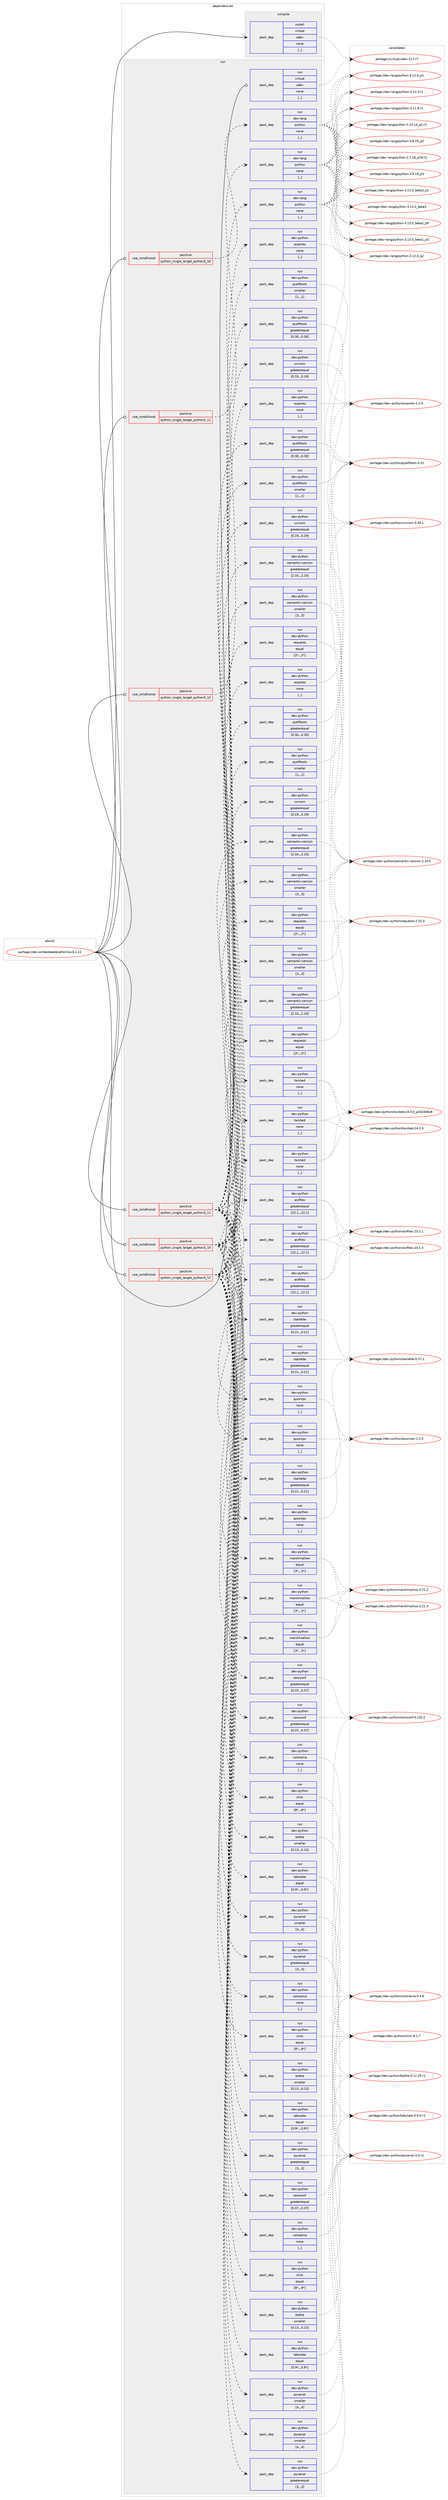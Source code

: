 digraph prolog {

# *************
# Graph options
# *************

newrank=true;
concentrate=true;
compound=true;
graph [rankdir=LR,fontname=Helvetica,fontsize=10,ranksep=1.5];#, ranksep=2.5, nodesep=0.2];
edge  [arrowhead=vee];
node  [fontname=Helvetica,fontsize=10];

# **********
# The ebuild
# **********

subgraph cluster_leftcol {
color=gray;
label=<<i>ebuild</i>>;
id [label="portage://dev-embedded/platformio-6.1.11", color=red, width=4, href="../dev-embedded/platformio-6.1.11.svg"];
}

# ****************
# The dependencies
# ****************

subgraph cluster_midcol {
color=gray;
label=<<i>dependencies</i>>;
subgraph cluster_compile {
fillcolor="#eeeeee";
style=filled;
label=<<i>compile</i>>;
subgraph pack52877 {
dependency73409 [label=<<TABLE BORDER="0" CELLBORDER="1" CELLSPACING="0" CELLPADDING="4" WIDTH="220"><TR><TD ROWSPAN="6" CELLPADDING="30">pack_dep</TD></TR><TR><TD WIDTH="110">install</TD></TR><TR><TD>virtual</TD></TR><TR><TD>udev</TD></TR><TR><TD>none</TD></TR><TR><TD>[,,]</TD></TR></TABLE>>, shape=none, color=blue];
}
id:e -> dependency73409:w [weight=20,style="solid",arrowhead="vee"];
}
subgraph cluster_compileandrun {
fillcolor="#eeeeee";
style=filled;
label=<<i>compile and run</i>>;
}
subgraph cluster_run {
fillcolor="#eeeeee";
style=filled;
label=<<i>run</i>>;
subgraph cond19577 {
dependency73410 [label=<<TABLE BORDER="0" CELLBORDER="1" CELLSPACING="0" CELLPADDING="4"><TR><TD ROWSPAN="3" CELLPADDING="10">use_conditional</TD></TR><TR><TD>positive</TD></TR><TR><TD>python_single_target_python3_10</TD></TR></TABLE>>, shape=none, color=red];
subgraph pack52878 {
dependency73411 [label=<<TABLE BORDER="0" CELLBORDER="1" CELLSPACING="0" CELLPADDING="4" WIDTH="220"><TR><TD ROWSPAN="6" CELLPADDING="30">pack_dep</TD></TR><TR><TD WIDTH="110">run</TD></TR><TR><TD>dev-lang</TD></TR><TR><TD>python</TD></TR><TR><TD>none</TD></TR><TR><TD>[,,]</TD></TR></TABLE>>, shape=none, color=blue];
}
dependency73410:e -> dependency73411:w [weight=20,style="dashed",arrowhead="vee"];
}
id:e -> dependency73410:w [weight=20,style="solid",arrowhead="odot"];
subgraph cond19578 {
dependency73412 [label=<<TABLE BORDER="0" CELLBORDER="1" CELLSPACING="0" CELLPADDING="4"><TR><TD ROWSPAN="3" CELLPADDING="10">use_conditional</TD></TR><TR><TD>positive</TD></TR><TR><TD>python_single_target_python3_10</TD></TR></TABLE>>, shape=none, color=red];
subgraph pack52879 {
dependency73413 [label=<<TABLE BORDER="0" CELLBORDER="1" CELLSPACING="0" CELLPADDING="4" WIDTH="220"><TR><TD ROWSPAN="6" CELLPADDING="30">pack_dep</TD></TR><TR><TD WIDTH="110">run</TD></TR><TR><TD>dev-python</TD></TR><TR><TD>aiofiles</TD></TR><TR><TD>greaterequal</TD></TR><TR><TD>[22.1,,,22.1]</TD></TR></TABLE>>, shape=none, color=blue];
}
dependency73412:e -> dependency73413:w [weight=20,style="dashed",arrowhead="vee"];
subgraph pack52880 {
dependency73414 [label=<<TABLE BORDER="0" CELLBORDER="1" CELLSPACING="0" CELLPADDING="4" WIDTH="220"><TR><TD ROWSPAN="6" CELLPADDING="30">pack_dep</TD></TR><TR><TD WIDTH="110">run</TD></TR><TR><TD>dev-python</TD></TR><TR><TD>ajsonrpc</TD></TR><TR><TD>none</TD></TR><TR><TD>[,,]</TD></TR></TABLE>>, shape=none, color=blue];
}
dependency73412:e -> dependency73414:w [weight=20,style="dashed",arrowhead="vee"];
subgraph pack52881 {
dependency73415 [label=<<TABLE BORDER="0" CELLBORDER="1" CELLSPACING="0" CELLPADDING="4" WIDTH="220"><TR><TD ROWSPAN="6" CELLPADDING="30">pack_dep</TD></TR><TR><TD WIDTH="110">run</TD></TR><TR><TD>dev-python</TD></TR><TR><TD>bottle</TD></TR><TR><TD>smaller</TD></TR><TR><TD>[0.13,,,0.13]</TD></TR></TABLE>>, shape=none, color=blue];
}
dependency73412:e -> dependency73415:w [weight=20,style="dashed",arrowhead="vee"];
subgraph pack52882 {
dependency73416 [label=<<TABLE BORDER="0" CELLBORDER="1" CELLSPACING="0" CELLPADDING="4" WIDTH="220"><TR><TD ROWSPAN="6" CELLPADDING="30">pack_dep</TD></TR><TR><TD WIDTH="110">run</TD></TR><TR><TD>dev-python</TD></TR><TR><TD>click</TD></TR><TR><TD>equal</TD></TR><TR><TD>[8*,,,8*]</TD></TR></TABLE>>, shape=none, color=blue];
}
dependency73412:e -> dependency73416:w [weight=20,style="dashed",arrowhead="vee"];
subgraph pack52883 {
dependency73417 [label=<<TABLE BORDER="0" CELLBORDER="1" CELLSPACING="0" CELLPADDING="4" WIDTH="220"><TR><TD ROWSPAN="6" CELLPADDING="30">pack_dep</TD></TR><TR><TD WIDTH="110">run</TD></TR><TR><TD>dev-python</TD></TR><TR><TD>colorama</TD></TR><TR><TD>none</TD></TR><TR><TD>[,,]</TD></TR></TABLE>>, shape=none, color=blue];
}
dependency73412:e -> dependency73417:w [weight=20,style="dashed",arrowhead="vee"];
subgraph pack52884 {
dependency73418 [label=<<TABLE BORDER="0" CELLBORDER="1" CELLSPACING="0" CELLPADDING="4" WIDTH="220"><TR><TD ROWSPAN="6" CELLPADDING="30">pack_dep</TD></TR><TR><TD WIDTH="110">run</TD></TR><TR><TD>dev-python</TD></TR><TR><TD>pyserial</TD></TR><TR><TD>greaterequal</TD></TR><TR><TD>[3,,,3]</TD></TR></TABLE>>, shape=none, color=blue];
}
dependency73412:e -> dependency73418:w [weight=20,style="dashed",arrowhead="vee"];
subgraph pack52885 {
dependency73419 [label=<<TABLE BORDER="0" CELLBORDER="1" CELLSPACING="0" CELLPADDING="4" WIDTH="220"><TR><TD ROWSPAN="6" CELLPADDING="30">pack_dep</TD></TR><TR><TD WIDTH="110">run</TD></TR><TR><TD>dev-python</TD></TR><TR><TD>pyserial</TD></TR><TR><TD>smaller</TD></TR><TR><TD>[4,,,4]</TD></TR></TABLE>>, shape=none, color=blue];
}
dependency73412:e -> dependency73419:w [weight=20,style="dashed",arrowhead="vee"];
subgraph pack52886 {
dependency73420 [label=<<TABLE BORDER="0" CELLBORDER="1" CELLSPACING="0" CELLPADDING="4" WIDTH="220"><TR><TD ROWSPAN="6" CELLPADDING="30">pack_dep</TD></TR><TR><TD WIDTH="110">run</TD></TR><TR><TD>dev-python</TD></TR><TR><TD>zeroconf</TD></TR><TR><TD>greaterequal</TD></TR><TR><TD>[0.37,,,0.37]</TD></TR></TABLE>>, shape=none, color=blue];
}
dependency73412:e -> dependency73420:w [weight=20,style="dashed",arrowhead="vee"];
subgraph pack52887 {
dependency73421 [label=<<TABLE BORDER="0" CELLBORDER="1" CELLSPACING="0" CELLPADDING="4" WIDTH="220"><TR><TD ROWSPAN="6" CELLPADDING="30">pack_dep</TD></TR><TR><TD WIDTH="110">run</TD></TR><TR><TD>dev-python</TD></TR><TR><TD>requests</TD></TR><TR><TD>equal</TD></TR><TR><TD>[2*,,,2*]</TD></TR></TABLE>>, shape=none, color=blue];
}
dependency73412:e -> dependency73421:w [weight=20,style="dashed",arrowhead="vee"];
subgraph pack52888 {
dependency73422 [label=<<TABLE BORDER="0" CELLBORDER="1" CELLSPACING="0" CELLPADDING="4" WIDTH="220"><TR><TD ROWSPAN="6" CELLPADDING="30">pack_dep</TD></TR><TR><TD WIDTH="110">run</TD></TR><TR><TD>dev-python</TD></TR><TR><TD>semantic-version</TD></TR><TR><TD>greaterequal</TD></TR><TR><TD>[2.10,,,2.10]</TD></TR></TABLE>>, shape=none, color=blue];
}
dependency73412:e -> dependency73422:w [weight=20,style="dashed",arrowhead="vee"];
subgraph pack52889 {
dependency73423 [label=<<TABLE BORDER="0" CELLBORDER="1" CELLSPACING="0" CELLPADDING="4" WIDTH="220"><TR><TD ROWSPAN="6" CELLPADDING="30">pack_dep</TD></TR><TR><TD WIDTH="110">run</TD></TR><TR><TD>dev-python</TD></TR><TR><TD>semantic-version</TD></TR><TR><TD>smaller</TD></TR><TR><TD>[3,,,3]</TD></TR></TABLE>>, shape=none, color=blue];
}
dependency73412:e -> dependency73423:w [weight=20,style="dashed",arrowhead="vee"];
subgraph pack52890 {
dependency73424 [label=<<TABLE BORDER="0" CELLBORDER="1" CELLSPACING="0" CELLPADDING="4" WIDTH="220"><TR><TD ROWSPAN="6" CELLPADDING="30">pack_dep</TD></TR><TR><TD WIDTH="110">run</TD></TR><TR><TD>dev-python</TD></TR><TR><TD>tabulate</TD></TR><TR><TD>equal</TD></TR><TR><TD>[0.9*,,,0.9*]</TD></TR></TABLE>>, shape=none, color=blue];
}
dependency73412:e -> dependency73424:w [weight=20,style="dashed",arrowhead="vee"];
subgraph pack52891 {
dependency73425 [label=<<TABLE BORDER="0" CELLBORDER="1" CELLSPACING="0" CELLPADDING="4" WIDTH="220"><TR><TD ROWSPAN="6" CELLPADDING="30">pack_dep</TD></TR><TR><TD WIDTH="110">run</TD></TR><TR><TD>dev-python</TD></TR><TR><TD>twisted</TD></TR><TR><TD>none</TD></TR><TR><TD>[,,]</TD></TR></TABLE>>, shape=none, color=blue];
}
dependency73412:e -> dependency73425:w [weight=20,style="dashed",arrowhead="vee"];
subgraph pack52892 {
dependency73426 [label=<<TABLE BORDER="0" CELLBORDER="1" CELLSPACING="0" CELLPADDING="4" WIDTH="220"><TR><TD ROWSPAN="6" CELLPADDING="30">pack_dep</TD></TR><TR><TD WIDTH="110">run</TD></TR><TR><TD>dev-python</TD></TR><TR><TD>pyelftools</TD></TR><TR><TD>greaterequal</TD></TR><TR><TD>[0.30,,,0.30]</TD></TR></TABLE>>, shape=none, color=blue];
}
dependency73412:e -> dependency73426:w [weight=20,style="dashed",arrowhead="vee"];
subgraph pack52893 {
dependency73427 [label=<<TABLE BORDER="0" CELLBORDER="1" CELLSPACING="0" CELLPADDING="4" WIDTH="220"><TR><TD ROWSPAN="6" CELLPADDING="30">pack_dep</TD></TR><TR><TD WIDTH="110">run</TD></TR><TR><TD>dev-python</TD></TR><TR><TD>pyelftools</TD></TR><TR><TD>smaller</TD></TR><TR><TD>[1,,,1]</TD></TR></TABLE>>, shape=none, color=blue];
}
dependency73412:e -> dependency73427:w [weight=20,style="dashed",arrowhead="vee"];
subgraph pack52894 {
dependency73428 [label=<<TABLE BORDER="0" CELLBORDER="1" CELLSPACING="0" CELLPADDING="4" WIDTH="220"><TR><TD ROWSPAN="6" CELLPADDING="30">pack_dep</TD></TR><TR><TD WIDTH="110">run</TD></TR><TR><TD>dev-python</TD></TR><TR><TD>marshmallow</TD></TR><TR><TD>equal</TD></TR><TR><TD>[3*,,,3*]</TD></TR></TABLE>>, shape=none, color=blue];
}
dependency73412:e -> dependency73428:w [weight=20,style="dashed",arrowhead="vee"];
subgraph pack52895 {
dependency73429 [label=<<TABLE BORDER="0" CELLBORDER="1" CELLSPACING="0" CELLPADDING="4" WIDTH="220"><TR><TD ROWSPAN="6" CELLPADDING="30">pack_dep</TD></TR><TR><TD WIDTH="110">run</TD></TR><TR><TD>dev-python</TD></TR><TR><TD>starlette</TD></TR><TR><TD>greaterequal</TD></TR><TR><TD>[0.21,,,0.21]</TD></TR></TABLE>>, shape=none, color=blue];
}
dependency73412:e -> dependency73429:w [weight=20,style="dashed",arrowhead="vee"];
subgraph pack52896 {
dependency73430 [label=<<TABLE BORDER="0" CELLBORDER="1" CELLSPACING="0" CELLPADDING="4" WIDTH="220"><TR><TD ROWSPAN="6" CELLPADDING="30">pack_dep</TD></TR><TR><TD WIDTH="110">run</TD></TR><TR><TD>dev-python</TD></TR><TR><TD>uvicorn</TD></TR><TR><TD>greaterequal</TD></TR><TR><TD>[0.19,,,0.19]</TD></TR></TABLE>>, shape=none, color=blue];
}
dependency73412:e -> dependency73430:w [weight=20,style="dashed",arrowhead="vee"];
subgraph pack52897 {
dependency73431 [label=<<TABLE BORDER="0" CELLBORDER="1" CELLSPACING="0" CELLPADDING="4" WIDTH="220"><TR><TD ROWSPAN="6" CELLPADDING="30">pack_dep</TD></TR><TR><TD WIDTH="110">run</TD></TR><TR><TD>dev-python</TD></TR><TR><TD>wsproto</TD></TR><TR><TD>none</TD></TR><TR><TD>[,,]</TD></TR></TABLE>>, shape=none, color=blue];
}
dependency73412:e -> dependency73431:w [weight=20,style="dashed",arrowhead="vee"];
}
id:e -> dependency73412:w [weight=20,style="solid",arrowhead="odot"];
subgraph cond19579 {
dependency73432 [label=<<TABLE BORDER="0" CELLBORDER="1" CELLSPACING="0" CELLPADDING="4"><TR><TD ROWSPAN="3" CELLPADDING="10">use_conditional</TD></TR><TR><TD>positive</TD></TR><TR><TD>python_single_target_python3_11</TD></TR></TABLE>>, shape=none, color=red];
subgraph pack52898 {
dependency73433 [label=<<TABLE BORDER="0" CELLBORDER="1" CELLSPACING="0" CELLPADDING="4" WIDTH="220"><TR><TD ROWSPAN="6" CELLPADDING="30">pack_dep</TD></TR><TR><TD WIDTH="110">run</TD></TR><TR><TD>dev-lang</TD></TR><TR><TD>python</TD></TR><TR><TD>none</TD></TR><TR><TD>[,,]</TD></TR></TABLE>>, shape=none, color=blue];
}
dependency73432:e -> dependency73433:w [weight=20,style="dashed",arrowhead="vee"];
}
id:e -> dependency73432:w [weight=20,style="solid",arrowhead="odot"];
subgraph cond19580 {
dependency73434 [label=<<TABLE BORDER="0" CELLBORDER="1" CELLSPACING="0" CELLPADDING="4"><TR><TD ROWSPAN="3" CELLPADDING="10">use_conditional</TD></TR><TR><TD>positive</TD></TR><TR><TD>python_single_target_python3_11</TD></TR></TABLE>>, shape=none, color=red];
subgraph pack52899 {
dependency73435 [label=<<TABLE BORDER="0" CELLBORDER="1" CELLSPACING="0" CELLPADDING="4" WIDTH="220"><TR><TD ROWSPAN="6" CELLPADDING="30">pack_dep</TD></TR><TR><TD WIDTH="110">run</TD></TR><TR><TD>dev-python</TD></TR><TR><TD>aiofiles</TD></TR><TR><TD>greaterequal</TD></TR><TR><TD>[22.1,,,22.1]</TD></TR></TABLE>>, shape=none, color=blue];
}
dependency73434:e -> dependency73435:w [weight=20,style="dashed",arrowhead="vee"];
subgraph pack52900 {
dependency73436 [label=<<TABLE BORDER="0" CELLBORDER="1" CELLSPACING="0" CELLPADDING="4" WIDTH="220"><TR><TD ROWSPAN="6" CELLPADDING="30">pack_dep</TD></TR><TR><TD WIDTH="110">run</TD></TR><TR><TD>dev-python</TD></TR><TR><TD>ajsonrpc</TD></TR><TR><TD>none</TD></TR><TR><TD>[,,]</TD></TR></TABLE>>, shape=none, color=blue];
}
dependency73434:e -> dependency73436:w [weight=20,style="dashed",arrowhead="vee"];
subgraph pack52901 {
dependency73437 [label=<<TABLE BORDER="0" CELLBORDER="1" CELLSPACING="0" CELLPADDING="4" WIDTH="220"><TR><TD ROWSPAN="6" CELLPADDING="30">pack_dep</TD></TR><TR><TD WIDTH="110">run</TD></TR><TR><TD>dev-python</TD></TR><TR><TD>bottle</TD></TR><TR><TD>smaller</TD></TR><TR><TD>[0.13,,,0.13]</TD></TR></TABLE>>, shape=none, color=blue];
}
dependency73434:e -> dependency73437:w [weight=20,style="dashed",arrowhead="vee"];
subgraph pack52902 {
dependency73438 [label=<<TABLE BORDER="0" CELLBORDER="1" CELLSPACING="0" CELLPADDING="4" WIDTH="220"><TR><TD ROWSPAN="6" CELLPADDING="30">pack_dep</TD></TR><TR><TD WIDTH="110">run</TD></TR><TR><TD>dev-python</TD></TR><TR><TD>click</TD></TR><TR><TD>equal</TD></TR><TR><TD>[8*,,,8*]</TD></TR></TABLE>>, shape=none, color=blue];
}
dependency73434:e -> dependency73438:w [weight=20,style="dashed",arrowhead="vee"];
subgraph pack52903 {
dependency73439 [label=<<TABLE BORDER="0" CELLBORDER="1" CELLSPACING="0" CELLPADDING="4" WIDTH="220"><TR><TD ROWSPAN="6" CELLPADDING="30">pack_dep</TD></TR><TR><TD WIDTH="110">run</TD></TR><TR><TD>dev-python</TD></TR><TR><TD>colorama</TD></TR><TR><TD>none</TD></TR><TR><TD>[,,]</TD></TR></TABLE>>, shape=none, color=blue];
}
dependency73434:e -> dependency73439:w [weight=20,style="dashed",arrowhead="vee"];
subgraph pack52904 {
dependency73440 [label=<<TABLE BORDER="0" CELLBORDER="1" CELLSPACING="0" CELLPADDING="4" WIDTH="220"><TR><TD ROWSPAN="6" CELLPADDING="30">pack_dep</TD></TR><TR><TD WIDTH="110">run</TD></TR><TR><TD>dev-python</TD></TR><TR><TD>pyserial</TD></TR><TR><TD>greaterequal</TD></TR><TR><TD>[3,,,3]</TD></TR></TABLE>>, shape=none, color=blue];
}
dependency73434:e -> dependency73440:w [weight=20,style="dashed",arrowhead="vee"];
subgraph pack52905 {
dependency73441 [label=<<TABLE BORDER="0" CELLBORDER="1" CELLSPACING="0" CELLPADDING="4" WIDTH="220"><TR><TD ROWSPAN="6" CELLPADDING="30">pack_dep</TD></TR><TR><TD WIDTH="110">run</TD></TR><TR><TD>dev-python</TD></TR><TR><TD>pyserial</TD></TR><TR><TD>smaller</TD></TR><TR><TD>[4,,,4]</TD></TR></TABLE>>, shape=none, color=blue];
}
dependency73434:e -> dependency73441:w [weight=20,style="dashed",arrowhead="vee"];
subgraph pack52906 {
dependency73442 [label=<<TABLE BORDER="0" CELLBORDER="1" CELLSPACING="0" CELLPADDING="4" WIDTH="220"><TR><TD ROWSPAN="6" CELLPADDING="30">pack_dep</TD></TR><TR><TD WIDTH="110">run</TD></TR><TR><TD>dev-python</TD></TR><TR><TD>zeroconf</TD></TR><TR><TD>greaterequal</TD></TR><TR><TD>[0.37,,,0.37]</TD></TR></TABLE>>, shape=none, color=blue];
}
dependency73434:e -> dependency73442:w [weight=20,style="dashed",arrowhead="vee"];
subgraph pack52907 {
dependency73443 [label=<<TABLE BORDER="0" CELLBORDER="1" CELLSPACING="0" CELLPADDING="4" WIDTH="220"><TR><TD ROWSPAN="6" CELLPADDING="30">pack_dep</TD></TR><TR><TD WIDTH="110">run</TD></TR><TR><TD>dev-python</TD></TR><TR><TD>requests</TD></TR><TR><TD>equal</TD></TR><TR><TD>[2*,,,2*]</TD></TR></TABLE>>, shape=none, color=blue];
}
dependency73434:e -> dependency73443:w [weight=20,style="dashed",arrowhead="vee"];
subgraph pack52908 {
dependency73444 [label=<<TABLE BORDER="0" CELLBORDER="1" CELLSPACING="0" CELLPADDING="4" WIDTH="220"><TR><TD ROWSPAN="6" CELLPADDING="30">pack_dep</TD></TR><TR><TD WIDTH="110">run</TD></TR><TR><TD>dev-python</TD></TR><TR><TD>semantic-version</TD></TR><TR><TD>greaterequal</TD></TR><TR><TD>[2.10,,,2.10]</TD></TR></TABLE>>, shape=none, color=blue];
}
dependency73434:e -> dependency73444:w [weight=20,style="dashed",arrowhead="vee"];
subgraph pack52909 {
dependency73445 [label=<<TABLE BORDER="0" CELLBORDER="1" CELLSPACING="0" CELLPADDING="4" WIDTH="220"><TR><TD ROWSPAN="6" CELLPADDING="30">pack_dep</TD></TR><TR><TD WIDTH="110">run</TD></TR><TR><TD>dev-python</TD></TR><TR><TD>semantic-version</TD></TR><TR><TD>smaller</TD></TR><TR><TD>[3,,,3]</TD></TR></TABLE>>, shape=none, color=blue];
}
dependency73434:e -> dependency73445:w [weight=20,style="dashed",arrowhead="vee"];
subgraph pack52910 {
dependency73446 [label=<<TABLE BORDER="0" CELLBORDER="1" CELLSPACING="0" CELLPADDING="4" WIDTH="220"><TR><TD ROWSPAN="6" CELLPADDING="30">pack_dep</TD></TR><TR><TD WIDTH="110">run</TD></TR><TR><TD>dev-python</TD></TR><TR><TD>tabulate</TD></TR><TR><TD>equal</TD></TR><TR><TD>[0.9*,,,0.9*]</TD></TR></TABLE>>, shape=none, color=blue];
}
dependency73434:e -> dependency73446:w [weight=20,style="dashed",arrowhead="vee"];
subgraph pack52911 {
dependency73447 [label=<<TABLE BORDER="0" CELLBORDER="1" CELLSPACING="0" CELLPADDING="4" WIDTH="220"><TR><TD ROWSPAN="6" CELLPADDING="30">pack_dep</TD></TR><TR><TD WIDTH="110">run</TD></TR><TR><TD>dev-python</TD></TR><TR><TD>twisted</TD></TR><TR><TD>none</TD></TR><TR><TD>[,,]</TD></TR></TABLE>>, shape=none, color=blue];
}
dependency73434:e -> dependency73447:w [weight=20,style="dashed",arrowhead="vee"];
subgraph pack52912 {
dependency73448 [label=<<TABLE BORDER="0" CELLBORDER="1" CELLSPACING="0" CELLPADDING="4" WIDTH="220"><TR><TD ROWSPAN="6" CELLPADDING="30">pack_dep</TD></TR><TR><TD WIDTH="110">run</TD></TR><TR><TD>dev-python</TD></TR><TR><TD>pyelftools</TD></TR><TR><TD>greaterequal</TD></TR><TR><TD>[0.30,,,0.30]</TD></TR></TABLE>>, shape=none, color=blue];
}
dependency73434:e -> dependency73448:w [weight=20,style="dashed",arrowhead="vee"];
subgraph pack52913 {
dependency73449 [label=<<TABLE BORDER="0" CELLBORDER="1" CELLSPACING="0" CELLPADDING="4" WIDTH="220"><TR><TD ROWSPAN="6" CELLPADDING="30">pack_dep</TD></TR><TR><TD WIDTH="110">run</TD></TR><TR><TD>dev-python</TD></TR><TR><TD>pyelftools</TD></TR><TR><TD>smaller</TD></TR><TR><TD>[1,,,1]</TD></TR></TABLE>>, shape=none, color=blue];
}
dependency73434:e -> dependency73449:w [weight=20,style="dashed",arrowhead="vee"];
subgraph pack52914 {
dependency73450 [label=<<TABLE BORDER="0" CELLBORDER="1" CELLSPACING="0" CELLPADDING="4" WIDTH="220"><TR><TD ROWSPAN="6" CELLPADDING="30">pack_dep</TD></TR><TR><TD WIDTH="110">run</TD></TR><TR><TD>dev-python</TD></TR><TR><TD>marshmallow</TD></TR><TR><TD>equal</TD></TR><TR><TD>[3*,,,3*]</TD></TR></TABLE>>, shape=none, color=blue];
}
dependency73434:e -> dependency73450:w [weight=20,style="dashed",arrowhead="vee"];
subgraph pack52915 {
dependency73451 [label=<<TABLE BORDER="0" CELLBORDER="1" CELLSPACING="0" CELLPADDING="4" WIDTH="220"><TR><TD ROWSPAN="6" CELLPADDING="30">pack_dep</TD></TR><TR><TD WIDTH="110">run</TD></TR><TR><TD>dev-python</TD></TR><TR><TD>starlette</TD></TR><TR><TD>greaterequal</TD></TR><TR><TD>[0.21,,,0.21]</TD></TR></TABLE>>, shape=none, color=blue];
}
dependency73434:e -> dependency73451:w [weight=20,style="dashed",arrowhead="vee"];
subgraph pack52916 {
dependency73452 [label=<<TABLE BORDER="0" CELLBORDER="1" CELLSPACING="0" CELLPADDING="4" WIDTH="220"><TR><TD ROWSPAN="6" CELLPADDING="30">pack_dep</TD></TR><TR><TD WIDTH="110">run</TD></TR><TR><TD>dev-python</TD></TR><TR><TD>uvicorn</TD></TR><TR><TD>greaterequal</TD></TR><TR><TD>[0.19,,,0.19]</TD></TR></TABLE>>, shape=none, color=blue];
}
dependency73434:e -> dependency73452:w [weight=20,style="dashed",arrowhead="vee"];
subgraph pack52917 {
dependency73453 [label=<<TABLE BORDER="0" CELLBORDER="1" CELLSPACING="0" CELLPADDING="4" WIDTH="220"><TR><TD ROWSPAN="6" CELLPADDING="30">pack_dep</TD></TR><TR><TD WIDTH="110">run</TD></TR><TR><TD>dev-python</TD></TR><TR><TD>wsproto</TD></TR><TR><TD>none</TD></TR><TR><TD>[,,]</TD></TR></TABLE>>, shape=none, color=blue];
}
dependency73434:e -> dependency73453:w [weight=20,style="dashed",arrowhead="vee"];
}
id:e -> dependency73434:w [weight=20,style="solid",arrowhead="odot"];
subgraph cond19581 {
dependency73454 [label=<<TABLE BORDER="0" CELLBORDER="1" CELLSPACING="0" CELLPADDING="4"><TR><TD ROWSPAN="3" CELLPADDING="10">use_conditional</TD></TR><TR><TD>positive</TD></TR><TR><TD>python_single_target_python3_12</TD></TR></TABLE>>, shape=none, color=red];
subgraph pack52918 {
dependency73455 [label=<<TABLE BORDER="0" CELLBORDER="1" CELLSPACING="0" CELLPADDING="4" WIDTH="220"><TR><TD ROWSPAN="6" CELLPADDING="30">pack_dep</TD></TR><TR><TD WIDTH="110">run</TD></TR><TR><TD>dev-lang</TD></TR><TR><TD>python</TD></TR><TR><TD>none</TD></TR><TR><TD>[,,]</TD></TR></TABLE>>, shape=none, color=blue];
}
dependency73454:e -> dependency73455:w [weight=20,style="dashed",arrowhead="vee"];
}
id:e -> dependency73454:w [weight=20,style="solid",arrowhead="odot"];
subgraph cond19582 {
dependency73456 [label=<<TABLE BORDER="0" CELLBORDER="1" CELLSPACING="0" CELLPADDING="4"><TR><TD ROWSPAN="3" CELLPADDING="10">use_conditional</TD></TR><TR><TD>positive</TD></TR><TR><TD>python_single_target_python3_12</TD></TR></TABLE>>, shape=none, color=red];
subgraph pack52919 {
dependency73457 [label=<<TABLE BORDER="0" CELLBORDER="1" CELLSPACING="0" CELLPADDING="4" WIDTH="220"><TR><TD ROWSPAN="6" CELLPADDING="30">pack_dep</TD></TR><TR><TD WIDTH="110">run</TD></TR><TR><TD>dev-python</TD></TR><TR><TD>aiofiles</TD></TR><TR><TD>greaterequal</TD></TR><TR><TD>[22.1,,,22.1]</TD></TR></TABLE>>, shape=none, color=blue];
}
dependency73456:e -> dependency73457:w [weight=20,style="dashed",arrowhead="vee"];
subgraph pack52920 {
dependency73458 [label=<<TABLE BORDER="0" CELLBORDER="1" CELLSPACING="0" CELLPADDING="4" WIDTH="220"><TR><TD ROWSPAN="6" CELLPADDING="30">pack_dep</TD></TR><TR><TD WIDTH="110">run</TD></TR><TR><TD>dev-python</TD></TR><TR><TD>ajsonrpc</TD></TR><TR><TD>none</TD></TR><TR><TD>[,,]</TD></TR></TABLE>>, shape=none, color=blue];
}
dependency73456:e -> dependency73458:w [weight=20,style="dashed",arrowhead="vee"];
subgraph pack52921 {
dependency73459 [label=<<TABLE BORDER="0" CELLBORDER="1" CELLSPACING="0" CELLPADDING="4" WIDTH="220"><TR><TD ROWSPAN="6" CELLPADDING="30">pack_dep</TD></TR><TR><TD WIDTH="110">run</TD></TR><TR><TD>dev-python</TD></TR><TR><TD>bottle</TD></TR><TR><TD>smaller</TD></TR><TR><TD>[0.13,,,0.13]</TD></TR></TABLE>>, shape=none, color=blue];
}
dependency73456:e -> dependency73459:w [weight=20,style="dashed",arrowhead="vee"];
subgraph pack52922 {
dependency73460 [label=<<TABLE BORDER="0" CELLBORDER="1" CELLSPACING="0" CELLPADDING="4" WIDTH="220"><TR><TD ROWSPAN="6" CELLPADDING="30">pack_dep</TD></TR><TR><TD WIDTH="110">run</TD></TR><TR><TD>dev-python</TD></TR><TR><TD>click</TD></TR><TR><TD>equal</TD></TR><TR><TD>[8*,,,8*]</TD></TR></TABLE>>, shape=none, color=blue];
}
dependency73456:e -> dependency73460:w [weight=20,style="dashed",arrowhead="vee"];
subgraph pack52923 {
dependency73461 [label=<<TABLE BORDER="0" CELLBORDER="1" CELLSPACING="0" CELLPADDING="4" WIDTH="220"><TR><TD ROWSPAN="6" CELLPADDING="30">pack_dep</TD></TR><TR><TD WIDTH="110">run</TD></TR><TR><TD>dev-python</TD></TR><TR><TD>colorama</TD></TR><TR><TD>none</TD></TR><TR><TD>[,,]</TD></TR></TABLE>>, shape=none, color=blue];
}
dependency73456:e -> dependency73461:w [weight=20,style="dashed",arrowhead="vee"];
subgraph pack52924 {
dependency73462 [label=<<TABLE BORDER="0" CELLBORDER="1" CELLSPACING="0" CELLPADDING="4" WIDTH="220"><TR><TD ROWSPAN="6" CELLPADDING="30">pack_dep</TD></TR><TR><TD WIDTH="110">run</TD></TR><TR><TD>dev-python</TD></TR><TR><TD>pyserial</TD></TR><TR><TD>greaterequal</TD></TR><TR><TD>[3,,,3]</TD></TR></TABLE>>, shape=none, color=blue];
}
dependency73456:e -> dependency73462:w [weight=20,style="dashed",arrowhead="vee"];
subgraph pack52925 {
dependency73463 [label=<<TABLE BORDER="0" CELLBORDER="1" CELLSPACING="0" CELLPADDING="4" WIDTH="220"><TR><TD ROWSPAN="6" CELLPADDING="30">pack_dep</TD></TR><TR><TD WIDTH="110">run</TD></TR><TR><TD>dev-python</TD></TR><TR><TD>pyserial</TD></TR><TR><TD>smaller</TD></TR><TR><TD>[4,,,4]</TD></TR></TABLE>>, shape=none, color=blue];
}
dependency73456:e -> dependency73463:w [weight=20,style="dashed",arrowhead="vee"];
subgraph pack52926 {
dependency73464 [label=<<TABLE BORDER="0" CELLBORDER="1" CELLSPACING="0" CELLPADDING="4" WIDTH="220"><TR><TD ROWSPAN="6" CELLPADDING="30">pack_dep</TD></TR><TR><TD WIDTH="110">run</TD></TR><TR><TD>dev-python</TD></TR><TR><TD>zeroconf</TD></TR><TR><TD>greaterequal</TD></TR><TR><TD>[0.37,,,0.37]</TD></TR></TABLE>>, shape=none, color=blue];
}
dependency73456:e -> dependency73464:w [weight=20,style="dashed",arrowhead="vee"];
subgraph pack52927 {
dependency73465 [label=<<TABLE BORDER="0" CELLBORDER="1" CELLSPACING="0" CELLPADDING="4" WIDTH="220"><TR><TD ROWSPAN="6" CELLPADDING="30">pack_dep</TD></TR><TR><TD WIDTH="110">run</TD></TR><TR><TD>dev-python</TD></TR><TR><TD>requests</TD></TR><TR><TD>equal</TD></TR><TR><TD>[2*,,,2*]</TD></TR></TABLE>>, shape=none, color=blue];
}
dependency73456:e -> dependency73465:w [weight=20,style="dashed",arrowhead="vee"];
subgraph pack52928 {
dependency73466 [label=<<TABLE BORDER="0" CELLBORDER="1" CELLSPACING="0" CELLPADDING="4" WIDTH="220"><TR><TD ROWSPAN="6" CELLPADDING="30">pack_dep</TD></TR><TR><TD WIDTH="110">run</TD></TR><TR><TD>dev-python</TD></TR><TR><TD>semantic-version</TD></TR><TR><TD>greaterequal</TD></TR><TR><TD>[2.10,,,2.10]</TD></TR></TABLE>>, shape=none, color=blue];
}
dependency73456:e -> dependency73466:w [weight=20,style="dashed",arrowhead="vee"];
subgraph pack52929 {
dependency73467 [label=<<TABLE BORDER="0" CELLBORDER="1" CELLSPACING="0" CELLPADDING="4" WIDTH="220"><TR><TD ROWSPAN="6" CELLPADDING="30">pack_dep</TD></TR><TR><TD WIDTH="110">run</TD></TR><TR><TD>dev-python</TD></TR><TR><TD>semantic-version</TD></TR><TR><TD>smaller</TD></TR><TR><TD>[3,,,3]</TD></TR></TABLE>>, shape=none, color=blue];
}
dependency73456:e -> dependency73467:w [weight=20,style="dashed",arrowhead="vee"];
subgraph pack52930 {
dependency73468 [label=<<TABLE BORDER="0" CELLBORDER="1" CELLSPACING="0" CELLPADDING="4" WIDTH="220"><TR><TD ROWSPAN="6" CELLPADDING="30">pack_dep</TD></TR><TR><TD WIDTH="110">run</TD></TR><TR><TD>dev-python</TD></TR><TR><TD>tabulate</TD></TR><TR><TD>equal</TD></TR><TR><TD>[0.9*,,,0.9*]</TD></TR></TABLE>>, shape=none, color=blue];
}
dependency73456:e -> dependency73468:w [weight=20,style="dashed",arrowhead="vee"];
subgraph pack52931 {
dependency73469 [label=<<TABLE BORDER="0" CELLBORDER="1" CELLSPACING="0" CELLPADDING="4" WIDTH="220"><TR><TD ROWSPAN="6" CELLPADDING="30">pack_dep</TD></TR><TR><TD WIDTH="110">run</TD></TR><TR><TD>dev-python</TD></TR><TR><TD>twisted</TD></TR><TR><TD>none</TD></TR><TR><TD>[,,]</TD></TR></TABLE>>, shape=none, color=blue];
}
dependency73456:e -> dependency73469:w [weight=20,style="dashed",arrowhead="vee"];
subgraph pack52932 {
dependency73470 [label=<<TABLE BORDER="0" CELLBORDER="1" CELLSPACING="0" CELLPADDING="4" WIDTH="220"><TR><TD ROWSPAN="6" CELLPADDING="30">pack_dep</TD></TR><TR><TD WIDTH="110">run</TD></TR><TR><TD>dev-python</TD></TR><TR><TD>pyelftools</TD></TR><TR><TD>greaterequal</TD></TR><TR><TD>[0.30,,,0.30]</TD></TR></TABLE>>, shape=none, color=blue];
}
dependency73456:e -> dependency73470:w [weight=20,style="dashed",arrowhead="vee"];
subgraph pack52933 {
dependency73471 [label=<<TABLE BORDER="0" CELLBORDER="1" CELLSPACING="0" CELLPADDING="4" WIDTH="220"><TR><TD ROWSPAN="6" CELLPADDING="30">pack_dep</TD></TR><TR><TD WIDTH="110">run</TD></TR><TR><TD>dev-python</TD></TR><TR><TD>pyelftools</TD></TR><TR><TD>smaller</TD></TR><TR><TD>[1,,,1]</TD></TR></TABLE>>, shape=none, color=blue];
}
dependency73456:e -> dependency73471:w [weight=20,style="dashed",arrowhead="vee"];
subgraph pack52934 {
dependency73472 [label=<<TABLE BORDER="0" CELLBORDER="1" CELLSPACING="0" CELLPADDING="4" WIDTH="220"><TR><TD ROWSPAN="6" CELLPADDING="30">pack_dep</TD></TR><TR><TD WIDTH="110">run</TD></TR><TR><TD>dev-python</TD></TR><TR><TD>marshmallow</TD></TR><TR><TD>equal</TD></TR><TR><TD>[3*,,,3*]</TD></TR></TABLE>>, shape=none, color=blue];
}
dependency73456:e -> dependency73472:w [weight=20,style="dashed",arrowhead="vee"];
subgraph pack52935 {
dependency73473 [label=<<TABLE BORDER="0" CELLBORDER="1" CELLSPACING="0" CELLPADDING="4" WIDTH="220"><TR><TD ROWSPAN="6" CELLPADDING="30">pack_dep</TD></TR><TR><TD WIDTH="110">run</TD></TR><TR><TD>dev-python</TD></TR><TR><TD>starlette</TD></TR><TR><TD>greaterequal</TD></TR><TR><TD>[0.21,,,0.21]</TD></TR></TABLE>>, shape=none, color=blue];
}
dependency73456:e -> dependency73473:w [weight=20,style="dashed",arrowhead="vee"];
subgraph pack52936 {
dependency73474 [label=<<TABLE BORDER="0" CELLBORDER="1" CELLSPACING="0" CELLPADDING="4" WIDTH="220"><TR><TD ROWSPAN="6" CELLPADDING="30">pack_dep</TD></TR><TR><TD WIDTH="110">run</TD></TR><TR><TD>dev-python</TD></TR><TR><TD>uvicorn</TD></TR><TR><TD>greaterequal</TD></TR><TR><TD>[0.19,,,0.19]</TD></TR></TABLE>>, shape=none, color=blue];
}
dependency73456:e -> dependency73474:w [weight=20,style="dashed",arrowhead="vee"];
subgraph pack52937 {
dependency73475 [label=<<TABLE BORDER="0" CELLBORDER="1" CELLSPACING="0" CELLPADDING="4" WIDTH="220"><TR><TD ROWSPAN="6" CELLPADDING="30">pack_dep</TD></TR><TR><TD WIDTH="110">run</TD></TR><TR><TD>dev-python</TD></TR><TR><TD>wsproto</TD></TR><TR><TD>none</TD></TR><TR><TD>[,,]</TD></TR></TABLE>>, shape=none, color=blue];
}
dependency73456:e -> dependency73475:w [weight=20,style="dashed",arrowhead="vee"];
}
id:e -> dependency73456:w [weight=20,style="solid",arrowhead="odot"];
subgraph pack52938 {
dependency73476 [label=<<TABLE BORDER="0" CELLBORDER="1" CELLSPACING="0" CELLPADDING="4" WIDTH="220"><TR><TD ROWSPAN="6" CELLPADDING="30">pack_dep</TD></TR><TR><TD WIDTH="110">run</TD></TR><TR><TD>virtual</TD></TR><TR><TD>udev</TD></TR><TR><TD>none</TD></TR><TR><TD>[,,]</TD></TR></TABLE>>, shape=none, color=blue];
}
id:e -> dependency73476:w [weight=20,style="solid",arrowhead="odot"];
}
}

# **************
# The candidates
# **************

subgraph cluster_choices {
rank=same;
color=gray;
label=<<i>candidates</i>>;

subgraph choice52877 {
color=black;
nodesep=1;
choice1181051141161179710847117100101118455049554511455 [label="portage://virtual/udev-217-r7", color=red, width=4,href="../virtual/udev-217-r7.svg"];
dependency73409:e -> choice1181051141161179710847117100101118455049554511455:w [style=dotted,weight="100"];
}
subgraph choice52878 {
color=black;
nodesep=1;
choice10010111845108971101034711212111610411111045514649514648959810111697519511249 [label="portage://dev-lang/python-3.13.0_beta3_p1", color=red, width=4,href="../dev-lang/python-3.13.0_beta3_p1.svg"];
choice1001011184510897110103471121211161041111104551464951464895981011169751 [label="portage://dev-lang/python-3.13.0_beta3", color=red, width=4,href="../dev-lang/python-3.13.0_beta3.svg"];
choice10010111845108971101034711212111610411111045514649514648959810111697509511257 [label="portage://dev-lang/python-3.13.0_beta2_p9", color=red, width=4,href="../dev-lang/python-3.13.0_beta2_p9.svg"];
choice10010111845108971101034711212111610411111045514649514648959810111697499511251 [label="portage://dev-lang/python-3.13.0_beta1_p3", color=red, width=4,href="../dev-lang/python-3.13.0_beta1_p3.svg"];
choice100101118451089711010347112121116104111110455146495046529511250 [label="portage://dev-lang/python-3.12.4_p2", color=red, width=4,href="../dev-lang/python-3.12.4_p2.svg"];
choice100101118451089711010347112121116104111110455146495046529511249 [label="portage://dev-lang/python-3.12.4_p1", color=red, width=4,href="../dev-lang/python-3.12.4_p1.svg"];
choice100101118451089711010347112121116104111110455146495046514511449 [label="portage://dev-lang/python-3.12.3-r1", color=red, width=4,href="../dev-lang/python-3.12.3-r1.svg"];
choice100101118451089711010347112121116104111110455146494946574511449 [label="portage://dev-lang/python-3.11.9-r1", color=red, width=4,href="../dev-lang/python-3.11.9-r1.svg"];
choice100101118451089711010347112121116104111110455146494846495295112494511449 [label="portage://dev-lang/python-3.10.14_p1-r1", color=red, width=4,href="../dev-lang/python-3.10.14_p1-r1.svg"];
choice100101118451089711010347112121116104111110455146574649579511251 [label="portage://dev-lang/python-3.9.19_p3", color=red, width=4,href="../dev-lang/python-3.9.19_p3.svg"];
choice100101118451089711010347112121116104111110455146564649579511250 [label="portage://dev-lang/python-3.8.19_p2", color=red, width=4,href="../dev-lang/python-3.8.19_p2.svg"];
choice100101118451089711010347112121116104111110455046554649569511249544511450 [label="portage://dev-lang/python-2.7.18_p16-r2", color=red, width=4,href="../dev-lang/python-2.7.18_p16-r2.svg"];
dependency73411:e -> choice10010111845108971101034711212111610411111045514649514648959810111697519511249:w [style=dotted,weight="100"];
dependency73411:e -> choice1001011184510897110103471121211161041111104551464951464895981011169751:w [style=dotted,weight="100"];
dependency73411:e -> choice10010111845108971101034711212111610411111045514649514648959810111697509511257:w [style=dotted,weight="100"];
dependency73411:e -> choice10010111845108971101034711212111610411111045514649514648959810111697499511251:w [style=dotted,weight="100"];
dependency73411:e -> choice100101118451089711010347112121116104111110455146495046529511250:w [style=dotted,weight="100"];
dependency73411:e -> choice100101118451089711010347112121116104111110455146495046529511249:w [style=dotted,weight="100"];
dependency73411:e -> choice100101118451089711010347112121116104111110455146495046514511449:w [style=dotted,weight="100"];
dependency73411:e -> choice100101118451089711010347112121116104111110455146494946574511449:w [style=dotted,weight="100"];
dependency73411:e -> choice100101118451089711010347112121116104111110455146494846495295112494511449:w [style=dotted,weight="100"];
dependency73411:e -> choice100101118451089711010347112121116104111110455146574649579511251:w [style=dotted,weight="100"];
dependency73411:e -> choice100101118451089711010347112121116104111110455146564649579511250:w [style=dotted,weight="100"];
dependency73411:e -> choice100101118451089711010347112121116104111110455046554649569511249544511450:w [style=dotted,weight="100"];
}
subgraph choice52879 {
color=black;
nodesep=1;
choice10010111845112121116104111110479710511110210510810111545505246494648 [label="portage://dev-python/aiofiles-24.1.0", color=red, width=4,href="../dev-python/aiofiles-24.1.0.svg"];
choice10010111845112121116104111110479710511110210510810111545505146504649 [label="portage://dev-python/aiofiles-23.2.1", color=red, width=4,href="../dev-python/aiofiles-23.2.1.svg"];
dependency73413:e -> choice10010111845112121116104111110479710511110210510810111545505246494648:w [style=dotted,weight="100"];
dependency73413:e -> choice10010111845112121116104111110479710511110210510810111545505146504649:w [style=dotted,weight="100"];
}
subgraph choice52880 {
color=black;
nodesep=1;
choice10010111845112121116104111110479710611511111011411299454946504648 [label="portage://dev-python/ajsonrpc-1.2.0", color=red, width=4,href="../dev-python/ajsonrpc-1.2.0.svg"];
dependency73414:e -> choice10010111845112121116104111110479710611511111011411299454946504648:w [style=dotted,weight="100"];
}
subgraph choice52881 {
color=black;
nodesep=1;
choice10010111845112121116104111110479811111611610810145484649504650534511449 [label="portage://dev-python/bottle-0.12.25-r1", color=red, width=4,href="../dev-python/bottle-0.12.25-r1.svg"];
dependency73415:e -> choice10010111845112121116104111110479811111611610810145484649504650534511449:w [style=dotted,weight="100"];
}
subgraph choice52882 {
color=black;
nodesep=1;
choice10010111845112121116104111110479910810599107455646494655 [label="portage://dev-python/click-8.1.7", color=red, width=4,href="../dev-python/click-8.1.7.svg"];
dependency73416:e -> choice10010111845112121116104111110479910810599107455646494655:w [style=dotted,weight="100"];
}
subgraph choice52883 {
color=black;
nodesep=1;
choice1001011184511212111610411111047991111081111149710997454846524654 [label="portage://dev-python/colorama-0.4.6", color=red, width=4,href="../dev-python/colorama-0.4.6.svg"];
dependency73417:e -> choice1001011184511212111610411111047991111081111149710997454846524654:w [style=dotted,weight="100"];
}
subgraph choice52884 {
color=black;
nodesep=1;
choice100101118451121211161041111104711212111510111410597108455146534511450 [label="portage://dev-python/pyserial-3.5-r2", color=red, width=4,href="../dev-python/pyserial-3.5-r2.svg"];
dependency73418:e -> choice100101118451121211161041111104711212111510111410597108455146534511450:w [style=dotted,weight="100"];
}
subgraph choice52885 {
color=black;
nodesep=1;
choice100101118451121211161041111104711212111510111410597108455146534511450 [label="portage://dev-python/pyserial-3.5-r2", color=red, width=4,href="../dev-python/pyserial-3.5-r2.svg"];
dependency73419:e -> choice100101118451121211161041111104711212111510111410597108455146534511450:w [style=dotted,weight="100"];
}
subgraph choice52886 {
color=black;
nodesep=1;
choice1001011184511212111610411111047122101114111991111101024548464951504650 [label="portage://dev-python/zeroconf-0.132.2", color=red, width=4,href="../dev-python/zeroconf-0.132.2.svg"];
dependency73420:e -> choice1001011184511212111610411111047122101114111991111101024548464951504650:w [style=dotted,weight="100"];
}
subgraph choice52887 {
color=black;
nodesep=1;
choice100101118451121211161041111104711410111311710111511611545504651504651 [label="portage://dev-python/requests-2.32.3", color=red, width=4,href="../dev-python/requests-2.32.3.svg"];
dependency73421:e -> choice100101118451121211161041111104711410111311710111511611545504651504651:w [style=dotted,weight="100"];
}
subgraph choice52888 {
color=black;
nodesep=1;
choice100101118451121211161041111104711510110997110116105994511810111411510511111045504649484648 [label="portage://dev-python/semantic-version-2.10.0", color=red, width=4,href="../dev-python/semantic-version-2.10.0.svg"];
dependency73422:e -> choice100101118451121211161041111104711510110997110116105994511810111411510511111045504649484648:w [style=dotted,weight="100"];
}
subgraph choice52889 {
color=black;
nodesep=1;
choice100101118451121211161041111104711510110997110116105994511810111411510511111045504649484648 [label="portage://dev-python/semantic-version-2.10.0", color=red, width=4,href="../dev-python/semantic-version-2.10.0.svg"];
dependency73423:e -> choice100101118451121211161041111104711510110997110116105994511810111411510511111045504649484648:w [style=dotted,weight="100"];
}
subgraph choice52890 {
color=black;
nodesep=1;
choice10010111845112121116104111110471169798117108971161014548465746484511449 [label="portage://dev-python/tabulate-0.9.0-r1", color=red, width=4,href="../dev-python/tabulate-0.9.0-r1.svg"];
dependency73424:e -> choice10010111845112121116104111110471169798117108971161014548465746484511449:w [style=dotted,weight="100"];
}
subgraph choice52891 {
color=black;
nodesep=1;
choice100101118451121211161041111104711611910511511610110045505246514648951125048505248545056 [label="portage://dev-python/twisted-24.3.0_p20240628", color=red, width=4,href="../dev-python/twisted-24.3.0_p20240628.svg"];
choice100101118451121211161041111104711611910511511610110045505246514648 [label="portage://dev-python/twisted-24.3.0", color=red, width=4,href="../dev-python/twisted-24.3.0.svg"];
dependency73425:e -> choice100101118451121211161041111104711611910511511610110045505246514648951125048505248545056:w [style=dotted,weight="100"];
dependency73425:e -> choice100101118451121211161041111104711611910511511610110045505246514648:w [style=dotted,weight="100"];
}
subgraph choice52892 {
color=black;
nodesep=1;
choice10010111845112121116104111110471121211011081021161111111081154548465149 [label="portage://dev-python/pyelftools-0.31", color=red, width=4,href="../dev-python/pyelftools-0.31.svg"];
dependency73426:e -> choice10010111845112121116104111110471121211011081021161111111081154548465149:w [style=dotted,weight="100"];
}
subgraph choice52893 {
color=black;
nodesep=1;
choice10010111845112121116104111110471121211011081021161111111081154548465149 [label="portage://dev-python/pyelftools-0.31", color=red, width=4,href="../dev-python/pyelftools-0.31.svg"];
dependency73427:e -> choice10010111845112121116104111110471121211011081021161111111081154548465149:w [style=dotted,weight="100"];
}
subgraph choice52894 {
color=black;
nodesep=1;
choice1001011184511212111610411111047109971141151041099710810811111945514650494651 [label="portage://dev-python/marshmallow-3.21.3", color=red, width=4,href="../dev-python/marshmallow-3.21.3.svg"];
choice1001011184511212111610411111047109971141151041099710810811111945514650494650 [label="portage://dev-python/marshmallow-3.21.2", color=red, width=4,href="../dev-python/marshmallow-3.21.2.svg"];
dependency73428:e -> choice1001011184511212111610411111047109971141151041099710810811111945514650494651:w [style=dotted,weight="100"];
dependency73428:e -> choice1001011184511212111610411111047109971141151041099710810811111945514650494650:w [style=dotted,weight="100"];
}
subgraph choice52895 {
color=black;
nodesep=1;
choice10010111845112121116104111110471151169711410810111611610145484651554650 [label="portage://dev-python/starlette-0.37.2", color=red, width=4,href="../dev-python/starlette-0.37.2.svg"];
dependency73429:e -> choice10010111845112121116104111110471151169711410810111611610145484651554650:w [style=dotted,weight="100"];
}
subgraph choice52896 {
color=black;
nodesep=1;
choice10010111845112121116104111110471171181059911111411045484651484649 [label="portage://dev-python/uvicorn-0.30.1", color=red, width=4,href="../dev-python/uvicorn-0.30.1.svg"];
dependency73430:e -> choice10010111845112121116104111110471171181059911111411045484651484649:w [style=dotted,weight="100"];
}
subgraph choice52897 {
color=black;
nodesep=1;
choice1001011184511212111610411111047119115112114111116111454946504648 [label="portage://dev-python/wsproto-1.2.0", color=red, width=4,href="../dev-python/wsproto-1.2.0.svg"];
dependency73431:e -> choice1001011184511212111610411111047119115112114111116111454946504648:w [style=dotted,weight="100"];
}
subgraph choice52898 {
color=black;
nodesep=1;
choice10010111845108971101034711212111610411111045514649514648959810111697519511249 [label="portage://dev-lang/python-3.13.0_beta3_p1", color=red, width=4,href="../dev-lang/python-3.13.0_beta3_p1.svg"];
choice1001011184510897110103471121211161041111104551464951464895981011169751 [label="portage://dev-lang/python-3.13.0_beta3", color=red, width=4,href="../dev-lang/python-3.13.0_beta3.svg"];
choice10010111845108971101034711212111610411111045514649514648959810111697509511257 [label="portage://dev-lang/python-3.13.0_beta2_p9", color=red, width=4,href="../dev-lang/python-3.13.0_beta2_p9.svg"];
choice10010111845108971101034711212111610411111045514649514648959810111697499511251 [label="portage://dev-lang/python-3.13.0_beta1_p3", color=red, width=4,href="../dev-lang/python-3.13.0_beta1_p3.svg"];
choice100101118451089711010347112121116104111110455146495046529511250 [label="portage://dev-lang/python-3.12.4_p2", color=red, width=4,href="../dev-lang/python-3.12.4_p2.svg"];
choice100101118451089711010347112121116104111110455146495046529511249 [label="portage://dev-lang/python-3.12.4_p1", color=red, width=4,href="../dev-lang/python-3.12.4_p1.svg"];
choice100101118451089711010347112121116104111110455146495046514511449 [label="portage://dev-lang/python-3.12.3-r1", color=red, width=4,href="../dev-lang/python-3.12.3-r1.svg"];
choice100101118451089711010347112121116104111110455146494946574511449 [label="portage://dev-lang/python-3.11.9-r1", color=red, width=4,href="../dev-lang/python-3.11.9-r1.svg"];
choice100101118451089711010347112121116104111110455146494846495295112494511449 [label="portage://dev-lang/python-3.10.14_p1-r1", color=red, width=4,href="../dev-lang/python-3.10.14_p1-r1.svg"];
choice100101118451089711010347112121116104111110455146574649579511251 [label="portage://dev-lang/python-3.9.19_p3", color=red, width=4,href="../dev-lang/python-3.9.19_p3.svg"];
choice100101118451089711010347112121116104111110455146564649579511250 [label="portage://dev-lang/python-3.8.19_p2", color=red, width=4,href="../dev-lang/python-3.8.19_p2.svg"];
choice100101118451089711010347112121116104111110455046554649569511249544511450 [label="portage://dev-lang/python-2.7.18_p16-r2", color=red, width=4,href="../dev-lang/python-2.7.18_p16-r2.svg"];
dependency73433:e -> choice10010111845108971101034711212111610411111045514649514648959810111697519511249:w [style=dotted,weight="100"];
dependency73433:e -> choice1001011184510897110103471121211161041111104551464951464895981011169751:w [style=dotted,weight="100"];
dependency73433:e -> choice10010111845108971101034711212111610411111045514649514648959810111697509511257:w [style=dotted,weight="100"];
dependency73433:e -> choice10010111845108971101034711212111610411111045514649514648959810111697499511251:w [style=dotted,weight="100"];
dependency73433:e -> choice100101118451089711010347112121116104111110455146495046529511250:w [style=dotted,weight="100"];
dependency73433:e -> choice100101118451089711010347112121116104111110455146495046529511249:w [style=dotted,weight="100"];
dependency73433:e -> choice100101118451089711010347112121116104111110455146495046514511449:w [style=dotted,weight="100"];
dependency73433:e -> choice100101118451089711010347112121116104111110455146494946574511449:w [style=dotted,weight="100"];
dependency73433:e -> choice100101118451089711010347112121116104111110455146494846495295112494511449:w [style=dotted,weight="100"];
dependency73433:e -> choice100101118451089711010347112121116104111110455146574649579511251:w [style=dotted,weight="100"];
dependency73433:e -> choice100101118451089711010347112121116104111110455146564649579511250:w [style=dotted,weight="100"];
dependency73433:e -> choice100101118451089711010347112121116104111110455046554649569511249544511450:w [style=dotted,weight="100"];
}
subgraph choice52899 {
color=black;
nodesep=1;
choice10010111845112121116104111110479710511110210510810111545505246494648 [label="portage://dev-python/aiofiles-24.1.0", color=red, width=4,href="../dev-python/aiofiles-24.1.0.svg"];
choice10010111845112121116104111110479710511110210510810111545505146504649 [label="portage://dev-python/aiofiles-23.2.1", color=red, width=4,href="../dev-python/aiofiles-23.2.1.svg"];
dependency73435:e -> choice10010111845112121116104111110479710511110210510810111545505246494648:w [style=dotted,weight="100"];
dependency73435:e -> choice10010111845112121116104111110479710511110210510810111545505146504649:w [style=dotted,weight="100"];
}
subgraph choice52900 {
color=black;
nodesep=1;
choice10010111845112121116104111110479710611511111011411299454946504648 [label="portage://dev-python/ajsonrpc-1.2.0", color=red, width=4,href="../dev-python/ajsonrpc-1.2.0.svg"];
dependency73436:e -> choice10010111845112121116104111110479710611511111011411299454946504648:w [style=dotted,weight="100"];
}
subgraph choice52901 {
color=black;
nodesep=1;
choice10010111845112121116104111110479811111611610810145484649504650534511449 [label="portage://dev-python/bottle-0.12.25-r1", color=red, width=4,href="../dev-python/bottle-0.12.25-r1.svg"];
dependency73437:e -> choice10010111845112121116104111110479811111611610810145484649504650534511449:w [style=dotted,weight="100"];
}
subgraph choice52902 {
color=black;
nodesep=1;
choice10010111845112121116104111110479910810599107455646494655 [label="portage://dev-python/click-8.1.7", color=red, width=4,href="../dev-python/click-8.1.7.svg"];
dependency73438:e -> choice10010111845112121116104111110479910810599107455646494655:w [style=dotted,weight="100"];
}
subgraph choice52903 {
color=black;
nodesep=1;
choice1001011184511212111610411111047991111081111149710997454846524654 [label="portage://dev-python/colorama-0.4.6", color=red, width=4,href="../dev-python/colorama-0.4.6.svg"];
dependency73439:e -> choice1001011184511212111610411111047991111081111149710997454846524654:w [style=dotted,weight="100"];
}
subgraph choice52904 {
color=black;
nodesep=1;
choice100101118451121211161041111104711212111510111410597108455146534511450 [label="portage://dev-python/pyserial-3.5-r2", color=red, width=4,href="../dev-python/pyserial-3.5-r2.svg"];
dependency73440:e -> choice100101118451121211161041111104711212111510111410597108455146534511450:w [style=dotted,weight="100"];
}
subgraph choice52905 {
color=black;
nodesep=1;
choice100101118451121211161041111104711212111510111410597108455146534511450 [label="portage://dev-python/pyserial-3.5-r2", color=red, width=4,href="../dev-python/pyserial-3.5-r2.svg"];
dependency73441:e -> choice100101118451121211161041111104711212111510111410597108455146534511450:w [style=dotted,weight="100"];
}
subgraph choice52906 {
color=black;
nodesep=1;
choice1001011184511212111610411111047122101114111991111101024548464951504650 [label="portage://dev-python/zeroconf-0.132.2", color=red, width=4,href="../dev-python/zeroconf-0.132.2.svg"];
dependency73442:e -> choice1001011184511212111610411111047122101114111991111101024548464951504650:w [style=dotted,weight="100"];
}
subgraph choice52907 {
color=black;
nodesep=1;
choice100101118451121211161041111104711410111311710111511611545504651504651 [label="portage://dev-python/requests-2.32.3", color=red, width=4,href="../dev-python/requests-2.32.3.svg"];
dependency73443:e -> choice100101118451121211161041111104711410111311710111511611545504651504651:w [style=dotted,weight="100"];
}
subgraph choice52908 {
color=black;
nodesep=1;
choice100101118451121211161041111104711510110997110116105994511810111411510511111045504649484648 [label="portage://dev-python/semantic-version-2.10.0", color=red, width=4,href="../dev-python/semantic-version-2.10.0.svg"];
dependency73444:e -> choice100101118451121211161041111104711510110997110116105994511810111411510511111045504649484648:w [style=dotted,weight="100"];
}
subgraph choice52909 {
color=black;
nodesep=1;
choice100101118451121211161041111104711510110997110116105994511810111411510511111045504649484648 [label="portage://dev-python/semantic-version-2.10.0", color=red, width=4,href="../dev-python/semantic-version-2.10.0.svg"];
dependency73445:e -> choice100101118451121211161041111104711510110997110116105994511810111411510511111045504649484648:w [style=dotted,weight="100"];
}
subgraph choice52910 {
color=black;
nodesep=1;
choice10010111845112121116104111110471169798117108971161014548465746484511449 [label="portage://dev-python/tabulate-0.9.0-r1", color=red, width=4,href="../dev-python/tabulate-0.9.0-r1.svg"];
dependency73446:e -> choice10010111845112121116104111110471169798117108971161014548465746484511449:w [style=dotted,weight="100"];
}
subgraph choice52911 {
color=black;
nodesep=1;
choice100101118451121211161041111104711611910511511610110045505246514648951125048505248545056 [label="portage://dev-python/twisted-24.3.0_p20240628", color=red, width=4,href="../dev-python/twisted-24.3.0_p20240628.svg"];
choice100101118451121211161041111104711611910511511610110045505246514648 [label="portage://dev-python/twisted-24.3.0", color=red, width=4,href="../dev-python/twisted-24.3.0.svg"];
dependency73447:e -> choice100101118451121211161041111104711611910511511610110045505246514648951125048505248545056:w [style=dotted,weight="100"];
dependency73447:e -> choice100101118451121211161041111104711611910511511610110045505246514648:w [style=dotted,weight="100"];
}
subgraph choice52912 {
color=black;
nodesep=1;
choice10010111845112121116104111110471121211011081021161111111081154548465149 [label="portage://dev-python/pyelftools-0.31", color=red, width=4,href="../dev-python/pyelftools-0.31.svg"];
dependency73448:e -> choice10010111845112121116104111110471121211011081021161111111081154548465149:w [style=dotted,weight="100"];
}
subgraph choice52913 {
color=black;
nodesep=1;
choice10010111845112121116104111110471121211011081021161111111081154548465149 [label="portage://dev-python/pyelftools-0.31", color=red, width=4,href="../dev-python/pyelftools-0.31.svg"];
dependency73449:e -> choice10010111845112121116104111110471121211011081021161111111081154548465149:w [style=dotted,weight="100"];
}
subgraph choice52914 {
color=black;
nodesep=1;
choice1001011184511212111610411111047109971141151041099710810811111945514650494651 [label="portage://dev-python/marshmallow-3.21.3", color=red, width=4,href="../dev-python/marshmallow-3.21.3.svg"];
choice1001011184511212111610411111047109971141151041099710810811111945514650494650 [label="portage://dev-python/marshmallow-3.21.2", color=red, width=4,href="../dev-python/marshmallow-3.21.2.svg"];
dependency73450:e -> choice1001011184511212111610411111047109971141151041099710810811111945514650494651:w [style=dotted,weight="100"];
dependency73450:e -> choice1001011184511212111610411111047109971141151041099710810811111945514650494650:w [style=dotted,weight="100"];
}
subgraph choice52915 {
color=black;
nodesep=1;
choice10010111845112121116104111110471151169711410810111611610145484651554650 [label="portage://dev-python/starlette-0.37.2", color=red, width=4,href="../dev-python/starlette-0.37.2.svg"];
dependency73451:e -> choice10010111845112121116104111110471151169711410810111611610145484651554650:w [style=dotted,weight="100"];
}
subgraph choice52916 {
color=black;
nodesep=1;
choice10010111845112121116104111110471171181059911111411045484651484649 [label="portage://dev-python/uvicorn-0.30.1", color=red, width=4,href="../dev-python/uvicorn-0.30.1.svg"];
dependency73452:e -> choice10010111845112121116104111110471171181059911111411045484651484649:w [style=dotted,weight="100"];
}
subgraph choice52917 {
color=black;
nodesep=1;
choice1001011184511212111610411111047119115112114111116111454946504648 [label="portage://dev-python/wsproto-1.2.0", color=red, width=4,href="../dev-python/wsproto-1.2.0.svg"];
dependency73453:e -> choice1001011184511212111610411111047119115112114111116111454946504648:w [style=dotted,weight="100"];
}
subgraph choice52918 {
color=black;
nodesep=1;
choice10010111845108971101034711212111610411111045514649514648959810111697519511249 [label="portage://dev-lang/python-3.13.0_beta3_p1", color=red, width=4,href="../dev-lang/python-3.13.0_beta3_p1.svg"];
choice1001011184510897110103471121211161041111104551464951464895981011169751 [label="portage://dev-lang/python-3.13.0_beta3", color=red, width=4,href="../dev-lang/python-3.13.0_beta3.svg"];
choice10010111845108971101034711212111610411111045514649514648959810111697509511257 [label="portage://dev-lang/python-3.13.0_beta2_p9", color=red, width=4,href="../dev-lang/python-3.13.0_beta2_p9.svg"];
choice10010111845108971101034711212111610411111045514649514648959810111697499511251 [label="portage://dev-lang/python-3.13.0_beta1_p3", color=red, width=4,href="../dev-lang/python-3.13.0_beta1_p3.svg"];
choice100101118451089711010347112121116104111110455146495046529511250 [label="portage://dev-lang/python-3.12.4_p2", color=red, width=4,href="../dev-lang/python-3.12.4_p2.svg"];
choice100101118451089711010347112121116104111110455146495046529511249 [label="portage://dev-lang/python-3.12.4_p1", color=red, width=4,href="../dev-lang/python-3.12.4_p1.svg"];
choice100101118451089711010347112121116104111110455146495046514511449 [label="portage://dev-lang/python-3.12.3-r1", color=red, width=4,href="../dev-lang/python-3.12.3-r1.svg"];
choice100101118451089711010347112121116104111110455146494946574511449 [label="portage://dev-lang/python-3.11.9-r1", color=red, width=4,href="../dev-lang/python-3.11.9-r1.svg"];
choice100101118451089711010347112121116104111110455146494846495295112494511449 [label="portage://dev-lang/python-3.10.14_p1-r1", color=red, width=4,href="../dev-lang/python-3.10.14_p1-r1.svg"];
choice100101118451089711010347112121116104111110455146574649579511251 [label="portage://dev-lang/python-3.9.19_p3", color=red, width=4,href="../dev-lang/python-3.9.19_p3.svg"];
choice100101118451089711010347112121116104111110455146564649579511250 [label="portage://dev-lang/python-3.8.19_p2", color=red, width=4,href="../dev-lang/python-3.8.19_p2.svg"];
choice100101118451089711010347112121116104111110455046554649569511249544511450 [label="portage://dev-lang/python-2.7.18_p16-r2", color=red, width=4,href="../dev-lang/python-2.7.18_p16-r2.svg"];
dependency73455:e -> choice10010111845108971101034711212111610411111045514649514648959810111697519511249:w [style=dotted,weight="100"];
dependency73455:e -> choice1001011184510897110103471121211161041111104551464951464895981011169751:w [style=dotted,weight="100"];
dependency73455:e -> choice10010111845108971101034711212111610411111045514649514648959810111697509511257:w [style=dotted,weight="100"];
dependency73455:e -> choice10010111845108971101034711212111610411111045514649514648959810111697499511251:w [style=dotted,weight="100"];
dependency73455:e -> choice100101118451089711010347112121116104111110455146495046529511250:w [style=dotted,weight="100"];
dependency73455:e -> choice100101118451089711010347112121116104111110455146495046529511249:w [style=dotted,weight="100"];
dependency73455:e -> choice100101118451089711010347112121116104111110455146495046514511449:w [style=dotted,weight="100"];
dependency73455:e -> choice100101118451089711010347112121116104111110455146494946574511449:w [style=dotted,weight="100"];
dependency73455:e -> choice100101118451089711010347112121116104111110455146494846495295112494511449:w [style=dotted,weight="100"];
dependency73455:e -> choice100101118451089711010347112121116104111110455146574649579511251:w [style=dotted,weight="100"];
dependency73455:e -> choice100101118451089711010347112121116104111110455146564649579511250:w [style=dotted,weight="100"];
dependency73455:e -> choice100101118451089711010347112121116104111110455046554649569511249544511450:w [style=dotted,weight="100"];
}
subgraph choice52919 {
color=black;
nodesep=1;
choice10010111845112121116104111110479710511110210510810111545505246494648 [label="portage://dev-python/aiofiles-24.1.0", color=red, width=4,href="../dev-python/aiofiles-24.1.0.svg"];
choice10010111845112121116104111110479710511110210510810111545505146504649 [label="portage://dev-python/aiofiles-23.2.1", color=red, width=4,href="../dev-python/aiofiles-23.2.1.svg"];
dependency73457:e -> choice10010111845112121116104111110479710511110210510810111545505246494648:w [style=dotted,weight="100"];
dependency73457:e -> choice10010111845112121116104111110479710511110210510810111545505146504649:w [style=dotted,weight="100"];
}
subgraph choice52920 {
color=black;
nodesep=1;
choice10010111845112121116104111110479710611511111011411299454946504648 [label="portage://dev-python/ajsonrpc-1.2.0", color=red, width=4,href="../dev-python/ajsonrpc-1.2.0.svg"];
dependency73458:e -> choice10010111845112121116104111110479710611511111011411299454946504648:w [style=dotted,weight="100"];
}
subgraph choice52921 {
color=black;
nodesep=1;
choice10010111845112121116104111110479811111611610810145484649504650534511449 [label="portage://dev-python/bottle-0.12.25-r1", color=red, width=4,href="../dev-python/bottle-0.12.25-r1.svg"];
dependency73459:e -> choice10010111845112121116104111110479811111611610810145484649504650534511449:w [style=dotted,weight="100"];
}
subgraph choice52922 {
color=black;
nodesep=1;
choice10010111845112121116104111110479910810599107455646494655 [label="portage://dev-python/click-8.1.7", color=red, width=4,href="../dev-python/click-8.1.7.svg"];
dependency73460:e -> choice10010111845112121116104111110479910810599107455646494655:w [style=dotted,weight="100"];
}
subgraph choice52923 {
color=black;
nodesep=1;
choice1001011184511212111610411111047991111081111149710997454846524654 [label="portage://dev-python/colorama-0.4.6", color=red, width=4,href="../dev-python/colorama-0.4.6.svg"];
dependency73461:e -> choice1001011184511212111610411111047991111081111149710997454846524654:w [style=dotted,weight="100"];
}
subgraph choice52924 {
color=black;
nodesep=1;
choice100101118451121211161041111104711212111510111410597108455146534511450 [label="portage://dev-python/pyserial-3.5-r2", color=red, width=4,href="../dev-python/pyserial-3.5-r2.svg"];
dependency73462:e -> choice100101118451121211161041111104711212111510111410597108455146534511450:w [style=dotted,weight="100"];
}
subgraph choice52925 {
color=black;
nodesep=1;
choice100101118451121211161041111104711212111510111410597108455146534511450 [label="portage://dev-python/pyserial-3.5-r2", color=red, width=4,href="../dev-python/pyserial-3.5-r2.svg"];
dependency73463:e -> choice100101118451121211161041111104711212111510111410597108455146534511450:w [style=dotted,weight="100"];
}
subgraph choice52926 {
color=black;
nodesep=1;
choice1001011184511212111610411111047122101114111991111101024548464951504650 [label="portage://dev-python/zeroconf-0.132.2", color=red, width=4,href="../dev-python/zeroconf-0.132.2.svg"];
dependency73464:e -> choice1001011184511212111610411111047122101114111991111101024548464951504650:w [style=dotted,weight="100"];
}
subgraph choice52927 {
color=black;
nodesep=1;
choice100101118451121211161041111104711410111311710111511611545504651504651 [label="portage://dev-python/requests-2.32.3", color=red, width=4,href="../dev-python/requests-2.32.3.svg"];
dependency73465:e -> choice100101118451121211161041111104711410111311710111511611545504651504651:w [style=dotted,weight="100"];
}
subgraph choice52928 {
color=black;
nodesep=1;
choice100101118451121211161041111104711510110997110116105994511810111411510511111045504649484648 [label="portage://dev-python/semantic-version-2.10.0", color=red, width=4,href="../dev-python/semantic-version-2.10.0.svg"];
dependency73466:e -> choice100101118451121211161041111104711510110997110116105994511810111411510511111045504649484648:w [style=dotted,weight="100"];
}
subgraph choice52929 {
color=black;
nodesep=1;
choice100101118451121211161041111104711510110997110116105994511810111411510511111045504649484648 [label="portage://dev-python/semantic-version-2.10.0", color=red, width=4,href="../dev-python/semantic-version-2.10.0.svg"];
dependency73467:e -> choice100101118451121211161041111104711510110997110116105994511810111411510511111045504649484648:w [style=dotted,weight="100"];
}
subgraph choice52930 {
color=black;
nodesep=1;
choice10010111845112121116104111110471169798117108971161014548465746484511449 [label="portage://dev-python/tabulate-0.9.0-r1", color=red, width=4,href="../dev-python/tabulate-0.9.0-r1.svg"];
dependency73468:e -> choice10010111845112121116104111110471169798117108971161014548465746484511449:w [style=dotted,weight="100"];
}
subgraph choice52931 {
color=black;
nodesep=1;
choice100101118451121211161041111104711611910511511610110045505246514648951125048505248545056 [label="portage://dev-python/twisted-24.3.0_p20240628", color=red, width=4,href="../dev-python/twisted-24.3.0_p20240628.svg"];
choice100101118451121211161041111104711611910511511610110045505246514648 [label="portage://dev-python/twisted-24.3.0", color=red, width=4,href="../dev-python/twisted-24.3.0.svg"];
dependency73469:e -> choice100101118451121211161041111104711611910511511610110045505246514648951125048505248545056:w [style=dotted,weight="100"];
dependency73469:e -> choice100101118451121211161041111104711611910511511610110045505246514648:w [style=dotted,weight="100"];
}
subgraph choice52932 {
color=black;
nodesep=1;
choice10010111845112121116104111110471121211011081021161111111081154548465149 [label="portage://dev-python/pyelftools-0.31", color=red, width=4,href="../dev-python/pyelftools-0.31.svg"];
dependency73470:e -> choice10010111845112121116104111110471121211011081021161111111081154548465149:w [style=dotted,weight="100"];
}
subgraph choice52933 {
color=black;
nodesep=1;
choice10010111845112121116104111110471121211011081021161111111081154548465149 [label="portage://dev-python/pyelftools-0.31", color=red, width=4,href="../dev-python/pyelftools-0.31.svg"];
dependency73471:e -> choice10010111845112121116104111110471121211011081021161111111081154548465149:w [style=dotted,weight="100"];
}
subgraph choice52934 {
color=black;
nodesep=1;
choice1001011184511212111610411111047109971141151041099710810811111945514650494651 [label="portage://dev-python/marshmallow-3.21.3", color=red, width=4,href="../dev-python/marshmallow-3.21.3.svg"];
choice1001011184511212111610411111047109971141151041099710810811111945514650494650 [label="portage://dev-python/marshmallow-3.21.2", color=red, width=4,href="../dev-python/marshmallow-3.21.2.svg"];
dependency73472:e -> choice1001011184511212111610411111047109971141151041099710810811111945514650494651:w [style=dotted,weight="100"];
dependency73472:e -> choice1001011184511212111610411111047109971141151041099710810811111945514650494650:w [style=dotted,weight="100"];
}
subgraph choice52935 {
color=black;
nodesep=1;
choice10010111845112121116104111110471151169711410810111611610145484651554650 [label="portage://dev-python/starlette-0.37.2", color=red, width=4,href="../dev-python/starlette-0.37.2.svg"];
dependency73473:e -> choice10010111845112121116104111110471151169711410810111611610145484651554650:w [style=dotted,weight="100"];
}
subgraph choice52936 {
color=black;
nodesep=1;
choice10010111845112121116104111110471171181059911111411045484651484649 [label="portage://dev-python/uvicorn-0.30.1", color=red, width=4,href="../dev-python/uvicorn-0.30.1.svg"];
dependency73474:e -> choice10010111845112121116104111110471171181059911111411045484651484649:w [style=dotted,weight="100"];
}
subgraph choice52937 {
color=black;
nodesep=1;
choice1001011184511212111610411111047119115112114111116111454946504648 [label="portage://dev-python/wsproto-1.2.0", color=red, width=4,href="../dev-python/wsproto-1.2.0.svg"];
dependency73475:e -> choice1001011184511212111610411111047119115112114111116111454946504648:w [style=dotted,weight="100"];
}
subgraph choice52938 {
color=black;
nodesep=1;
choice1181051141161179710847117100101118455049554511455 [label="portage://virtual/udev-217-r7", color=red, width=4,href="../virtual/udev-217-r7.svg"];
dependency73476:e -> choice1181051141161179710847117100101118455049554511455:w [style=dotted,weight="100"];
}
}

}
